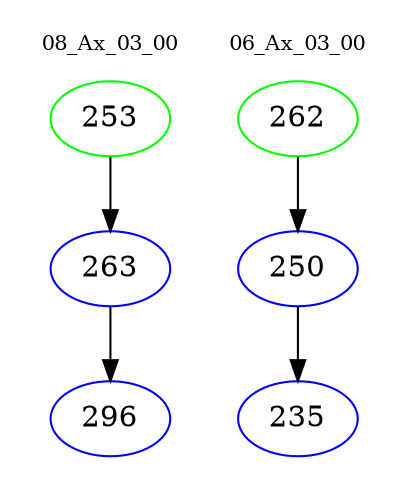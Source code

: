 digraph{
subgraph cluster_0 {
color = white
label = "08_Ax_03_00";
fontsize=10;
T0_253 [label="253", color="green"]
T0_253 -> T0_263 [color="black"]
T0_263 [label="263", color="blue"]
T0_263 -> T0_296 [color="black"]
T0_296 [label="296", color="blue"]
}
subgraph cluster_1 {
color = white
label = "06_Ax_03_00";
fontsize=10;
T1_262 [label="262", color="green"]
T1_262 -> T1_250 [color="black"]
T1_250 [label="250", color="blue"]
T1_250 -> T1_235 [color="black"]
T1_235 [label="235", color="blue"]
}
}
